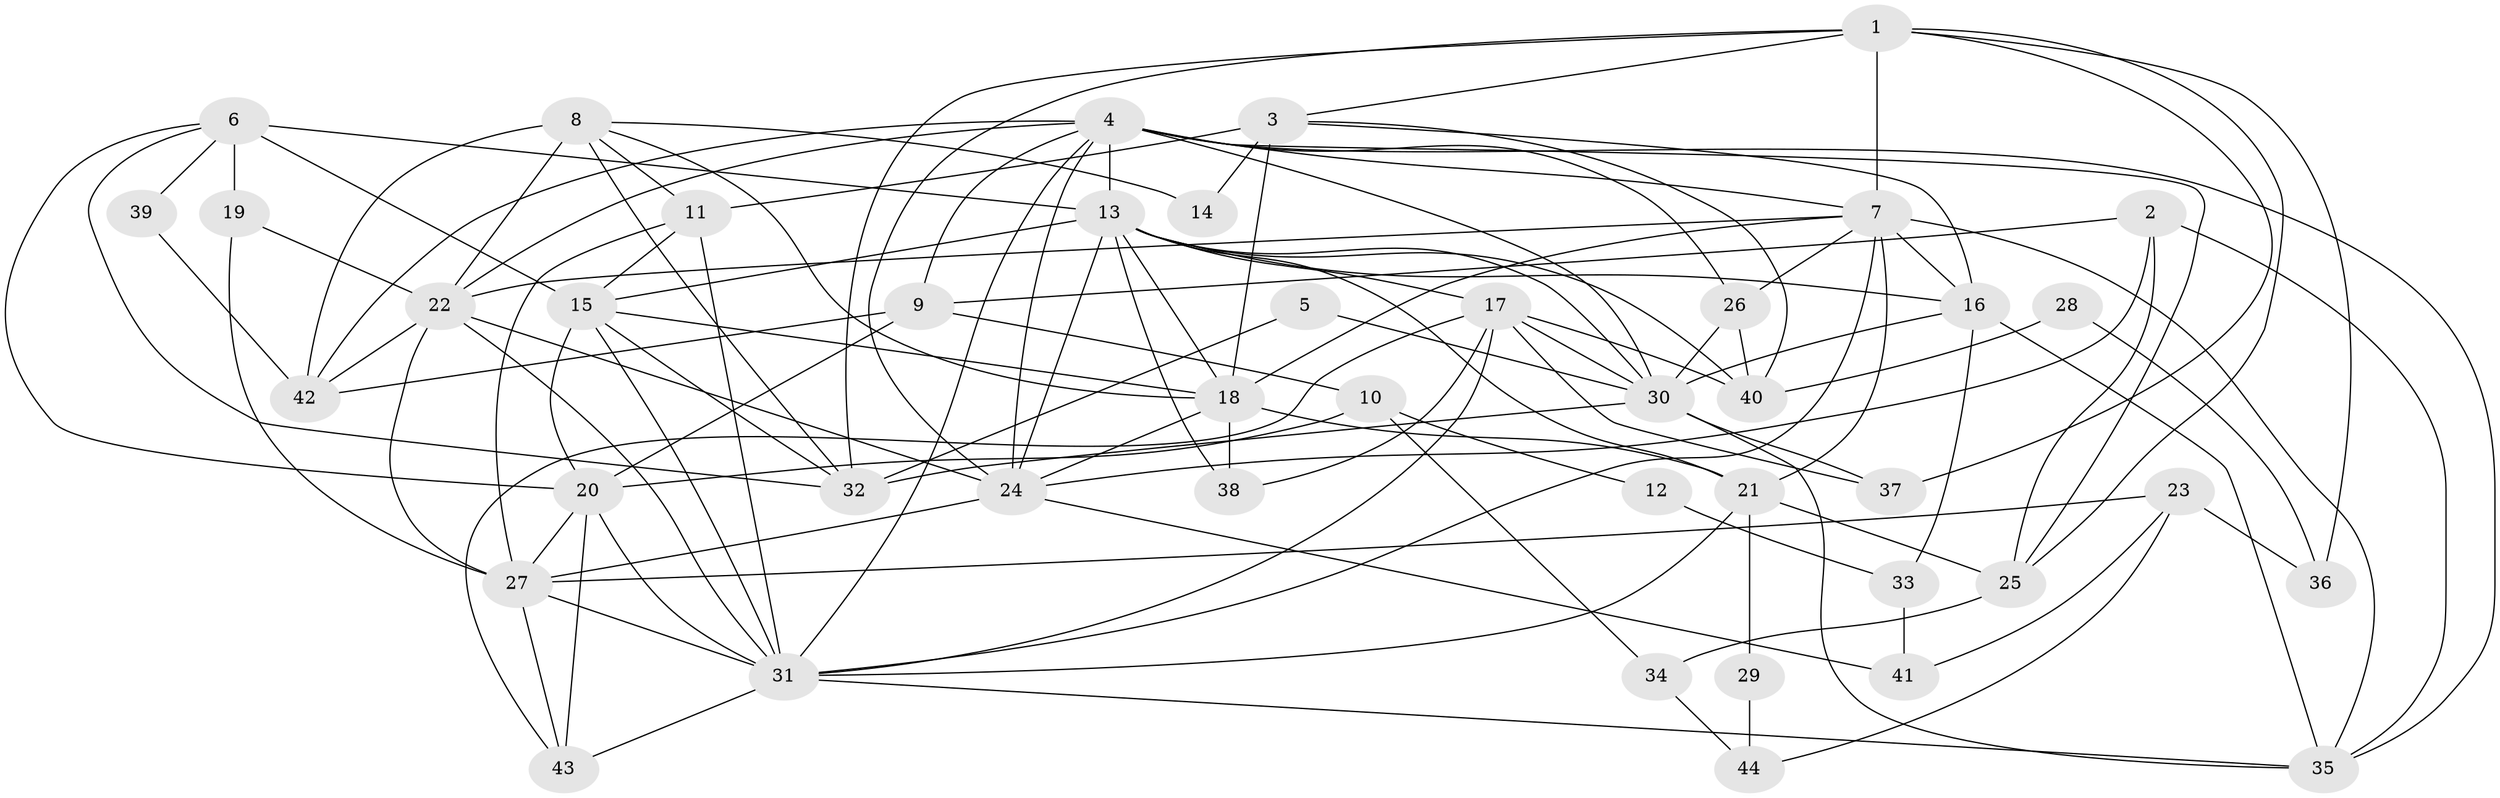 // original degree distribution, {7: 0.045454545454545456, 3: 0.26136363636363635, 4: 0.18181818181818182, 2: 0.17045454545454544, 5: 0.25, 9: 0.011363636363636364, 6: 0.07954545454545454}
// Generated by graph-tools (version 1.1) at 2025/36/03/09/25 02:36:10]
// undirected, 44 vertices, 117 edges
graph export_dot {
graph [start="1"]
  node [color=gray90,style=filled];
  1;
  2;
  3;
  4;
  5;
  6;
  7;
  8;
  9;
  10;
  11;
  12;
  13;
  14;
  15;
  16;
  17;
  18;
  19;
  20;
  21;
  22;
  23;
  24;
  25;
  26;
  27;
  28;
  29;
  30;
  31;
  32;
  33;
  34;
  35;
  36;
  37;
  38;
  39;
  40;
  41;
  42;
  43;
  44;
  1 -- 3 [weight=1.0];
  1 -- 7 [weight=1.0];
  1 -- 24 [weight=1.0];
  1 -- 25 [weight=1.0];
  1 -- 32 [weight=1.0];
  1 -- 36 [weight=1.0];
  1 -- 37 [weight=1.0];
  2 -- 9 [weight=1.0];
  2 -- 24 [weight=1.0];
  2 -- 25 [weight=1.0];
  2 -- 35 [weight=1.0];
  3 -- 11 [weight=1.0];
  3 -- 14 [weight=1.0];
  3 -- 16 [weight=1.0];
  3 -- 18 [weight=2.0];
  3 -- 40 [weight=1.0];
  4 -- 7 [weight=1.0];
  4 -- 9 [weight=1.0];
  4 -- 13 [weight=1.0];
  4 -- 22 [weight=1.0];
  4 -- 24 [weight=2.0];
  4 -- 25 [weight=1.0];
  4 -- 26 [weight=1.0];
  4 -- 30 [weight=1.0];
  4 -- 31 [weight=1.0];
  4 -- 35 [weight=2.0];
  4 -- 42 [weight=1.0];
  5 -- 30 [weight=1.0];
  5 -- 32 [weight=1.0];
  6 -- 13 [weight=2.0];
  6 -- 15 [weight=2.0];
  6 -- 19 [weight=1.0];
  6 -- 20 [weight=1.0];
  6 -- 32 [weight=2.0];
  6 -- 39 [weight=1.0];
  7 -- 16 [weight=1.0];
  7 -- 18 [weight=1.0];
  7 -- 21 [weight=1.0];
  7 -- 22 [weight=1.0];
  7 -- 26 [weight=1.0];
  7 -- 31 [weight=1.0];
  7 -- 35 [weight=1.0];
  8 -- 11 [weight=1.0];
  8 -- 14 [weight=1.0];
  8 -- 18 [weight=1.0];
  8 -- 22 [weight=1.0];
  8 -- 32 [weight=1.0];
  8 -- 42 [weight=2.0];
  9 -- 10 [weight=1.0];
  9 -- 20 [weight=1.0];
  9 -- 42 [weight=1.0];
  10 -- 12 [weight=1.0];
  10 -- 20 [weight=1.0];
  10 -- 34 [weight=1.0];
  11 -- 15 [weight=1.0];
  11 -- 27 [weight=1.0];
  11 -- 31 [weight=1.0];
  12 -- 33 [weight=1.0];
  13 -- 15 [weight=1.0];
  13 -- 16 [weight=1.0];
  13 -- 17 [weight=1.0];
  13 -- 18 [weight=1.0];
  13 -- 21 [weight=1.0];
  13 -- 24 [weight=1.0];
  13 -- 30 [weight=1.0];
  13 -- 38 [weight=1.0];
  13 -- 40 [weight=1.0];
  15 -- 18 [weight=1.0];
  15 -- 20 [weight=1.0];
  15 -- 31 [weight=1.0];
  15 -- 32 [weight=1.0];
  16 -- 30 [weight=1.0];
  16 -- 33 [weight=1.0];
  16 -- 35 [weight=1.0];
  17 -- 30 [weight=1.0];
  17 -- 31 [weight=1.0];
  17 -- 37 [weight=1.0];
  17 -- 38 [weight=1.0];
  17 -- 40 [weight=1.0];
  17 -- 43 [weight=1.0];
  18 -- 21 [weight=1.0];
  18 -- 24 [weight=1.0];
  18 -- 38 [weight=1.0];
  19 -- 22 [weight=1.0];
  19 -- 27 [weight=1.0];
  20 -- 27 [weight=2.0];
  20 -- 31 [weight=2.0];
  20 -- 43 [weight=1.0];
  21 -- 25 [weight=1.0];
  21 -- 29 [weight=1.0];
  21 -- 31 [weight=1.0];
  22 -- 24 [weight=1.0];
  22 -- 27 [weight=1.0];
  22 -- 31 [weight=1.0];
  22 -- 42 [weight=2.0];
  23 -- 27 [weight=2.0];
  23 -- 36 [weight=1.0];
  23 -- 41 [weight=1.0];
  23 -- 44 [weight=1.0];
  24 -- 27 [weight=1.0];
  24 -- 41 [weight=1.0];
  25 -- 34 [weight=1.0];
  26 -- 30 [weight=1.0];
  26 -- 40 [weight=1.0];
  27 -- 31 [weight=1.0];
  27 -- 43 [weight=1.0];
  28 -- 36 [weight=1.0];
  28 -- 40 [weight=1.0];
  29 -- 44 [weight=1.0];
  30 -- 32 [weight=1.0];
  30 -- 35 [weight=1.0];
  30 -- 37 [weight=1.0];
  31 -- 35 [weight=2.0];
  31 -- 43 [weight=1.0];
  33 -- 41 [weight=1.0];
  34 -- 44 [weight=1.0];
  39 -- 42 [weight=1.0];
}
